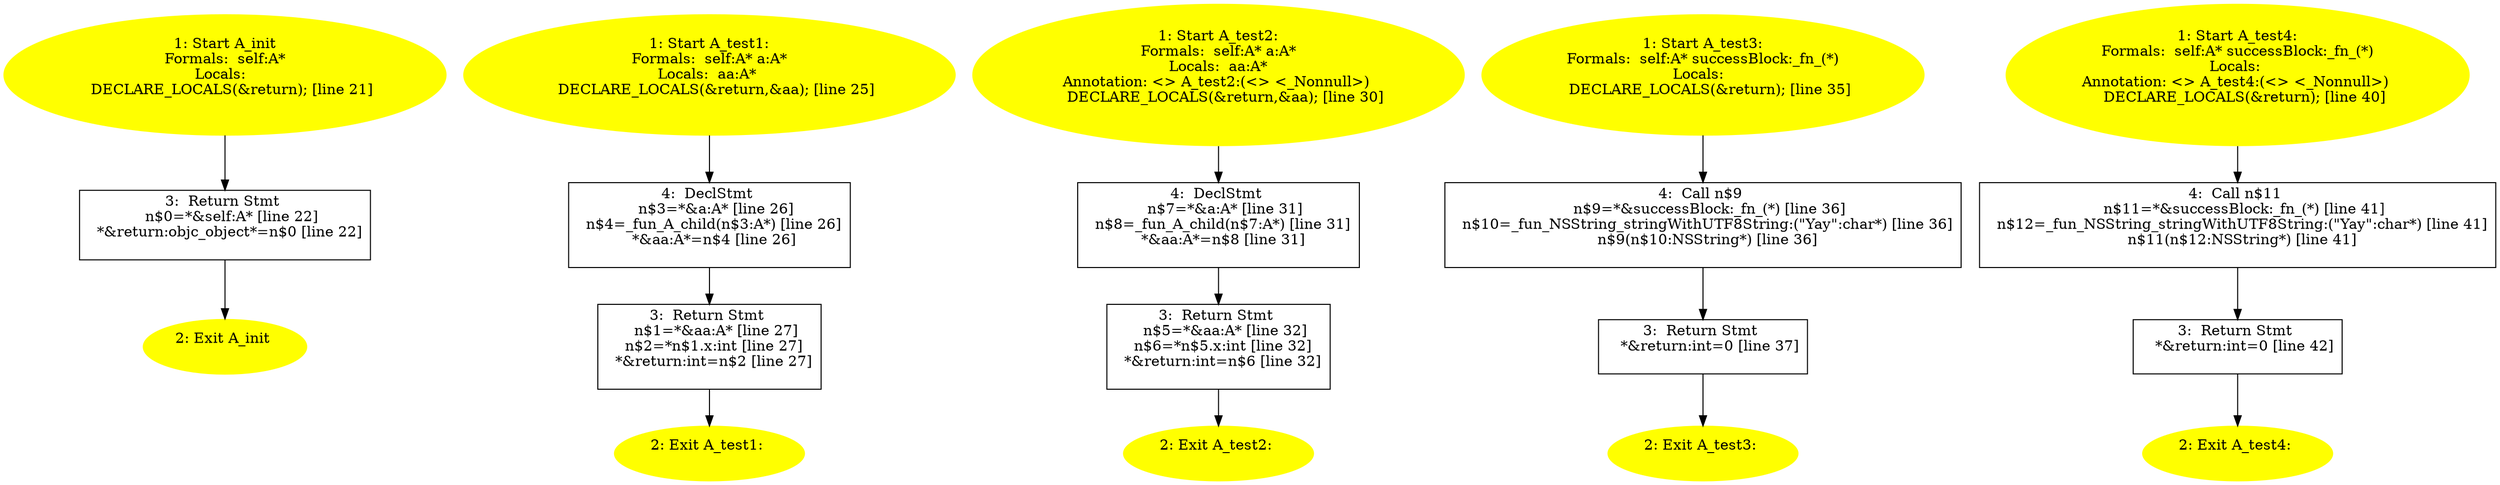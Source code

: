 /* @generated */
digraph iCFG {
"init#A#instance.eee79aaaddd644404e17691a7e7d809a_1" [label="1: Start A_init\nFormals:  self:A*\nLocals:  \n   DECLARE_LOCALS(&return); [line 21]\n " color=yellow style=filled]
	

	 "init#A#instance.eee79aaaddd644404e17691a7e7d809a_1" -> "init#A#instance.eee79aaaddd644404e17691a7e7d809a_3" ;
"init#A#instance.eee79aaaddd644404e17691a7e7d809a_2" [label="2: Exit A_init \n  " color=yellow style=filled]
	

"init#A#instance.eee79aaaddd644404e17691a7e7d809a_3" [label="3:  Return Stmt \n   n$0=*&self:A* [line 22]\n  *&return:objc_object*=n$0 [line 22]\n " shape="box"]
	

	 "init#A#instance.eee79aaaddd644404e17691a7e7d809a_3" -> "init#A#instance.eee79aaaddd644404e17691a7e7d809a_2" ;
"test1:#A#instance.ebd5eea0b404af619c50927f18bab354_1" [label="1: Start A_test1:\nFormals:  self:A* a:A*\nLocals:  aa:A* \n   DECLARE_LOCALS(&return,&aa); [line 25]\n " color=yellow style=filled]
	

	 "test1:#A#instance.ebd5eea0b404af619c50927f18bab354_1" -> "test1:#A#instance.ebd5eea0b404af619c50927f18bab354_4" ;
"test1:#A#instance.ebd5eea0b404af619c50927f18bab354_2" [label="2: Exit A_test1: \n  " color=yellow style=filled]
	

"test1:#A#instance.ebd5eea0b404af619c50927f18bab354_3" [label="3:  Return Stmt \n   n$1=*&aa:A* [line 27]\n  n$2=*n$1.x:int [line 27]\n  *&return:int=n$2 [line 27]\n " shape="box"]
	

	 "test1:#A#instance.ebd5eea0b404af619c50927f18bab354_3" -> "test1:#A#instance.ebd5eea0b404af619c50927f18bab354_2" ;
"test1:#A#instance.ebd5eea0b404af619c50927f18bab354_4" [label="4:  DeclStmt \n   n$3=*&a:A* [line 26]\n  n$4=_fun_A_child(n$3:A*) [line 26]\n  *&aa:A*=n$4 [line 26]\n " shape="box"]
	

	 "test1:#A#instance.ebd5eea0b404af619c50927f18bab354_4" -> "test1:#A#instance.ebd5eea0b404af619c50927f18bab354_3" ;
"test2:#A#instance.da747e16db8f3c52e20363adcaf73615_1" [label="1: Start A_test2:\nFormals:  self:A* a:A*\nLocals:  aa:A*\nAnnotation: <> A_test2:(<> <_Nonnull>) \n   DECLARE_LOCALS(&return,&aa); [line 30]\n " color=yellow style=filled]
	

	 "test2:#A#instance.da747e16db8f3c52e20363adcaf73615_1" -> "test2:#A#instance.da747e16db8f3c52e20363adcaf73615_4" ;
"test2:#A#instance.da747e16db8f3c52e20363adcaf73615_2" [label="2: Exit A_test2: \n  " color=yellow style=filled]
	

"test2:#A#instance.da747e16db8f3c52e20363adcaf73615_3" [label="3:  Return Stmt \n   n$5=*&aa:A* [line 32]\n  n$6=*n$5.x:int [line 32]\n  *&return:int=n$6 [line 32]\n " shape="box"]
	

	 "test2:#A#instance.da747e16db8f3c52e20363adcaf73615_3" -> "test2:#A#instance.da747e16db8f3c52e20363adcaf73615_2" ;
"test2:#A#instance.da747e16db8f3c52e20363adcaf73615_4" [label="4:  DeclStmt \n   n$7=*&a:A* [line 31]\n  n$8=_fun_A_child(n$7:A*) [line 31]\n  *&aa:A*=n$8 [line 31]\n " shape="box"]
	

	 "test2:#A#instance.da747e16db8f3c52e20363adcaf73615_4" -> "test2:#A#instance.da747e16db8f3c52e20363adcaf73615_3" ;
"test3:#A#instance.28bc2df8df797b21818dc2037239f326_1" [label="1: Start A_test3:\nFormals:  self:A* successBlock:_fn_(*)\nLocals:  \n   DECLARE_LOCALS(&return); [line 35]\n " color=yellow style=filled]
	

	 "test3:#A#instance.28bc2df8df797b21818dc2037239f326_1" -> "test3:#A#instance.28bc2df8df797b21818dc2037239f326_4" ;
"test3:#A#instance.28bc2df8df797b21818dc2037239f326_2" [label="2: Exit A_test3: \n  " color=yellow style=filled]
	

"test3:#A#instance.28bc2df8df797b21818dc2037239f326_3" [label="3:  Return Stmt \n   *&return:int=0 [line 37]\n " shape="box"]
	

	 "test3:#A#instance.28bc2df8df797b21818dc2037239f326_3" -> "test3:#A#instance.28bc2df8df797b21818dc2037239f326_2" ;
"test3:#A#instance.28bc2df8df797b21818dc2037239f326_4" [label="4:  Call n$9 \n   n$9=*&successBlock:_fn_(*) [line 36]\n  n$10=_fun_NSString_stringWithUTF8String:(\"Yay\":char*) [line 36]\n  n$9(n$10:NSString*) [line 36]\n " shape="box"]
	

	 "test3:#A#instance.28bc2df8df797b21818dc2037239f326_4" -> "test3:#A#instance.28bc2df8df797b21818dc2037239f326_3" ;
"test4:#A#instance.718a300d6fa63609a70f22221a548ee5_1" [label="1: Start A_test4:\nFormals:  self:A* successBlock:_fn_(*)\nLocals: \nAnnotation: <> A_test4:(<> <_Nonnull>) \n   DECLARE_LOCALS(&return); [line 40]\n " color=yellow style=filled]
	

	 "test4:#A#instance.718a300d6fa63609a70f22221a548ee5_1" -> "test4:#A#instance.718a300d6fa63609a70f22221a548ee5_4" ;
"test4:#A#instance.718a300d6fa63609a70f22221a548ee5_2" [label="2: Exit A_test4: \n  " color=yellow style=filled]
	

"test4:#A#instance.718a300d6fa63609a70f22221a548ee5_3" [label="3:  Return Stmt \n   *&return:int=0 [line 42]\n " shape="box"]
	

	 "test4:#A#instance.718a300d6fa63609a70f22221a548ee5_3" -> "test4:#A#instance.718a300d6fa63609a70f22221a548ee5_2" ;
"test4:#A#instance.718a300d6fa63609a70f22221a548ee5_4" [label="4:  Call n$11 \n   n$11=*&successBlock:_fn_(*) [line 41]\n  n$12=_fun_NSString_stringWithUTF8String:(\"Yay\":char*) [line 41]\n  n$11(n$12:NSString*) [line 41]\n " shape="box"]
	

	 "test4:#A#instance.718a300d6fa63609a70f22221a548ee5_4" -> "test4:#A#instance.718a300d6fa63609a70f22221a548ee5_3" ;
}
